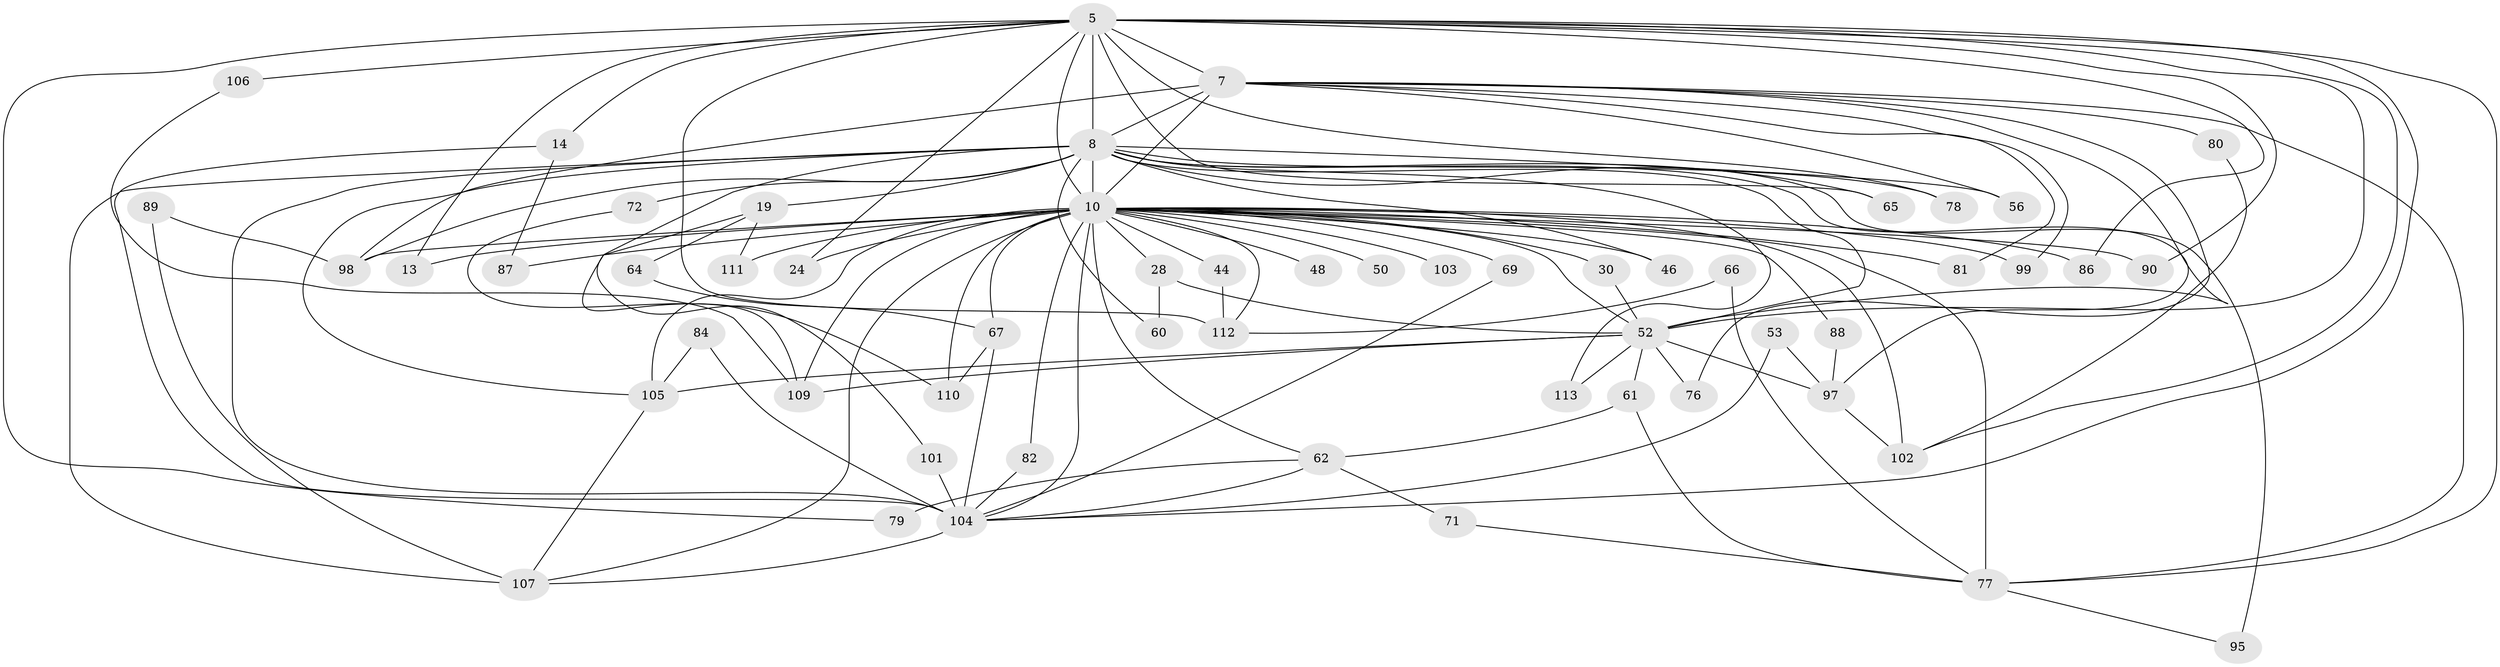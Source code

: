 // original degree distribution, {17: 0.017699115044247787, 20: 0.008849557522123894, 39: 0.008849557522123894, 19: 0.008849557522123894, 14: 0.008849557522123894, 13: 0.008849557522123894, 16: 0.008849557522123894, 24: 0.008849557522123894, 29: 0.008849557522123894, 7: 0.02654867256637168, 6: 0.02654867256637168, 2: 0.5221238938053098, 4: 0.05309734513274336, 3: 0.22123893805309736, 5: 0.05309734513274336, 8: 0.008849557522123894}
// Generated by graph-tools (version 1.1) at 2025/44/03/09/25 04:44:06]
// undirected, 56 vertices, 117 edges
graph export_dot {
graph [start="1"]
  node [color=gray90,style=filled];
  5 [super="+1"];
  7 [super="+6"];
  8 [super="+4"];
  10 [super="+3"];
  13;
  14;
  19;
  24;
  28 [super="+17"];
  30;
  44;
  46;
  48;
  50;
  52 [super="+49+9"];
  53;
  56;
  60 [super="+26"];
  61 [super="+41"];
  62 [super="+37"];
  64;
  65;
  66;
  67 [super="+15+42+43"];
  69 [super="+58"];
  71;
  72;
  76;
  77 [super="+68+73"];
  78;
  79;
  80;
  81 [super="+16"];
  82;
  84;
  86;
  87;
  88;
  89;
  90;
  95;
  97 [super="+23+94"];
  98 [super="+96"];
  99;
  101;
  102 [super="+75"];
  103;
  104 [super="+83+92+12+33"];
  105 [super="+85+100"];
  106;
  107 [super="+22+54"];
  109 [super="+47+74+91+93"];
  110 [super="+51"];
  111;
  112 [super="+32+108"];
  113;
  5 -- 7 [weight=4];
  5 -- 8 [weight=6];
  5 -- 10 [weight=4];
  5 -- 13;
  5 -- 14 [weight=2];
  5 -- 65;
  5 -- 79;
  5 -- 86;
  5 -- 90;
  5 -- 78;
  5 -- 24;
  5 -- 106;
  5 -- 112 [weight=3];
  5 -- 102;
  5 -- 104;
  5 -- 52 [weight=2];
  5 -- 77;
  7 -- 8 [weight=6];
  7 -- 10 [weight=4];
  7 -- 56;
  7 -- 99;
  7 -- 76;
  7 -- 80;
  7 -- 81;
  7 -- 77 [weight=2];
  7 -- 52 [weight=3];
  7 -- 98;
  8 -- 10 [weight=6];
  8 -- 19 [weight=2];
  8 -- 46;
  8 -- 113;
  8 -- 65;
  8 -- 72 [weight=2];
  8 -- 78;
  8 -- 95;
  8 -- 104 [weight=8];
  8 -- 56;
  8 -- 60 [weight=2];
  8 -- 107 [weight=3];
  8 -- 97;
  8 -- 52 [weight=4];
  8 -- 110;
  8 -- 98;
  8 -- 105;
  10 -- 44;
  10 -- 50 [weight=2];
  10 -- 69 [weight=2];
  10 -- 77 [weight=3];
  10 -- 82;
  10 -- 86;
  10 -- 87;
  10 -- 90;
  10 -- 99;
  10 -- 103 [weight=2];
  10 -- 112;
  10 -- 13;
  10 -- 24;
  10 -- 28;
  10 -- 30;
  10 -- 46;
  10 -- 48;
  10 -- 67 [weight=4];
  10 -- 88;
  10 -- 98 [weight=2];
  10 -- 102 [weight=2];
  10 -- 107 [weight=3];
  10 -- 111;
  10 -- 104 [weight=2];
  10 -- 62;
  10 -- 109 [weight=3];
  10 -- 52 [weight=2];
  10 -- 110;
  10 -- 81;
  10 -- 105 [weight=5];
  14 -- 87;
  14 -- 104;
  19 -- 64;
  19 -- 101;
  19 -- 111;
  28 -- 60;
  28 -- 52 [weight=2];
  30 -- 52;
  44 -- 112;
  52 -- 97 [weight=2];
  52 -- 76;
  52 -- 109 [weight=2];
  52 -- 113;
  52 -- 61 [weight=2];
  52 -- 105 [weight=3];
  53 -- 97;
  53 -- 104;
  61 -- 62;
  61 -- 77;
  62 -- 71;
  62 -- 79;
  62 -- 104;
  64 -- 67;
  66 -- 112;
  66 -- 77;
  67 -- 110;
  67 -- 104;
  69 -- 104;
  71 -- 77;
  72 -- 109;
  77 -- 95;
  80 -- 102;
  82 -- 104;
  84 -- 104;
  84 -- 105;
  88 -- 97;
  89 -- 107;
  89 -- 98;
  97 -- 102;
  101 -- 104;
  104 -- 107 [weight=2];
  105 -- 107;
  106 -- 109;
}
